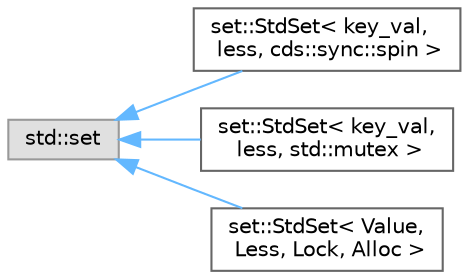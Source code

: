 digraph "类继承关系图"
{
 // LATEX_PDF_SIZE
  bgcolor="transparent";
  edge [fontname=Helvetica,fontsize=10,labelfontname=Helvetica,labelfontsize=10];
  node [fontname=Helvetica,fontsize=10,shape=box,height=0.2,width=0.4];
  rankdir="LR";
  Node0 [id="Node000000",label="std::set",height=0.2,width=0.4,color="grey60", fillcolor="#E0E0E0", style="filled",tooltip=" "];
  Node0 -> Node1 [id="edge6616_Node000000_Node000001",dir="back",color="steelblue1",style="solid",tooltip=" "];
  Node1 [id="Node000001",label="set::StdSet\< key_val,\l less, cds::sync::spin \>",height=0.2,width=0.4,color="grey40", fillcolor="white", style="filled",URL="$classset_1_1_std_set.html",tooltip=" "];
  Node0 -> Node2 [id="edge6617_Node000000_Node000002",dir="back",color="steelblue1",style="solid",tooltip=" "];
  Node2 [id="Node000002",label="set::StdSet\< key_val,\l less, std::mutex \>",height=0.2,width=0.4,color="grey40", fillcolor="white", style="filled",URL="$classset_1_1_std_set.html",tooltip=" "];
  Node0 -> Node3 [id="edge6618_Node000000_Node000003",dir="back",color="steelblue1",style="solid",tooltip=" "];
  Node3 [id="Node000003",label="set::StdSet\< Value,\l Less, Lock, Alloc \>",height=0.2,width=0.4,color="grey40", fillcolor="white", style="filled",URL="$classset_1_1_std_set.html",tooltip=" "];
}
